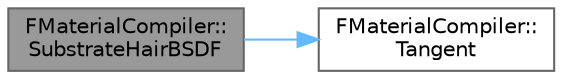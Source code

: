 digraph "FMaterialCompiler::SubstrateHairBSDF"
{
 // INTERACTIVE_SVG=YES
 // LATEX_PDF_SIZE
  bgcolor="transparent";
  edge [fontname=Helvetica,fontsize=10,labelfontname=Helvetica,labelfontsize=10];
  node [fontname=Helvetica,fontsize=10,shape=box,height=0.2,width=0.4];
  rankdir="LR";
  Node1 [id="Node000001",label="FMaterialCompiler::\lSubstrateHairBSDF",height=0.2,width=0.4,color="gray40", fillcolor="grey60", style="filled", fontcolor="black",tooltip=" "];
  Node1 -> Node2 [id="edge1_Node000001_Node000002",color="steelblue1",style="solid",tooltip=" "];
  Node2 [id="Node000002",label="FMaterialCompiler::\lTangent",height=0.2,width=0.4,color="grey40", fillcolor="white", style="filled",URL="$d6/dca/classFMaterialCompiler.html#ad800683b29dd71049f9c07c16abe5879",tooltip=" "];
}
